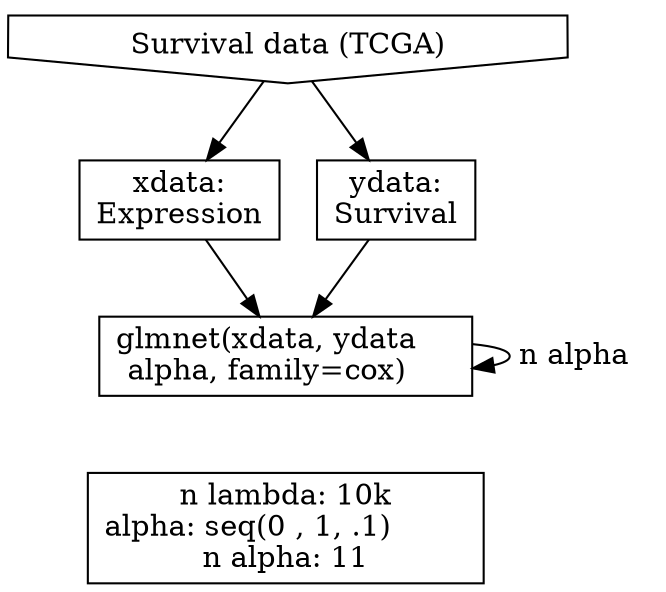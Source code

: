 digraph SURV_TCGA_workflow {
	Data [group = g1; shape = invhouse, label = "Survival data (TCGA)"];
	xdata [shape = box; label = "xdata:\nExpression"];
	ydata [shape = box; label = "ydata:\nSurvival"];
	params [group = g1; shape = box; label = "n lambda: 10k\nalpha: seq(0 , 1, .1)        \nn alpha: 11"];
	glmnet [group = g1; shape = box; label = "glmnet(xdata, ydata    \nalpha, family=cox)    "];
	Data -> xdata;
	Data -> ydata;
	xdata -> glmnet;
	ydata -> glmnet;
	glmnet -> glmnet [label = " n alpha   "];

	edge[style=invis];
	glmnet -> params;
}
